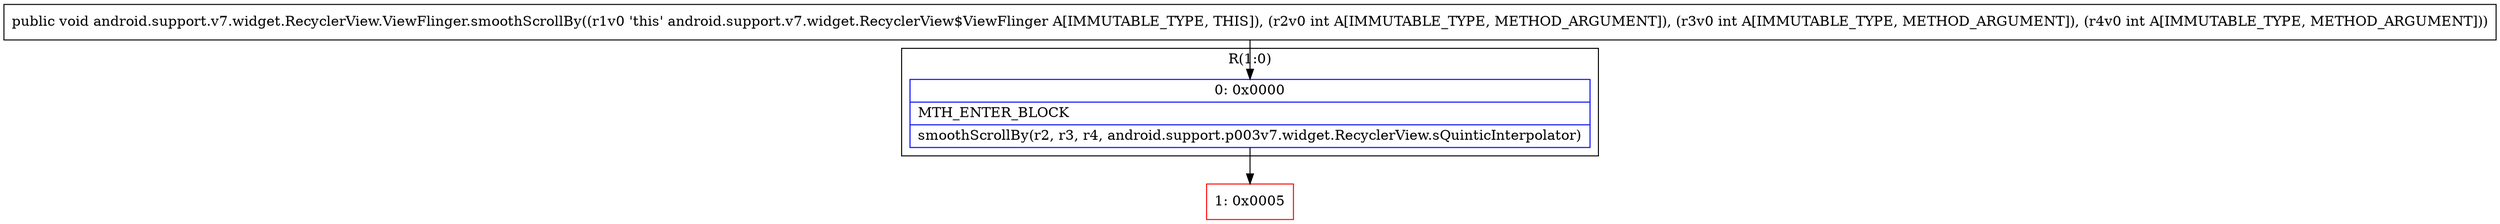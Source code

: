 digraph "CFG forandroid.support.v7.widget.RecyclerView.ViewFlinger.smoothScrollBy(III)V" {
subgraph cluster_Region_218043906 {
label = "R(1:0)";
node [shape=record,color=blue];
Node_0 [shape=record,label="{0\:\ 0x0000|MTH_ENTER_BLOCK\l|smoothScrollBy(r2, r3, r4, android.support.p003v7.widget.RecyclerView.sQuinticInterpolator)\l}"];
}
Node_1 [shape=record,color=red,label="{1\:\ 0x0005}"];
MethodNode[shape=record,label="{public void android.support.v7.widget.RecyclerView.ViewFlinger.smoothScrollBy((r1v0 'this' android.support.v7.widget.RecyclerView$ViewFlinger A[IMMUTABLE_TYPE, THIS]), (r2v0 int A[IMMUTABLE_TYPE, METHOD_ARGUMENT]), (r3v0 int A[IMMUTABLE_TYPE, METHOD_ARGUMENT]), (r4v0 int A[IMMUTABLE_TYPE, METHOD_ARGUMENT])) }"];
MethodNode -> Node_0;
Node_0 -> Node_1;
}

